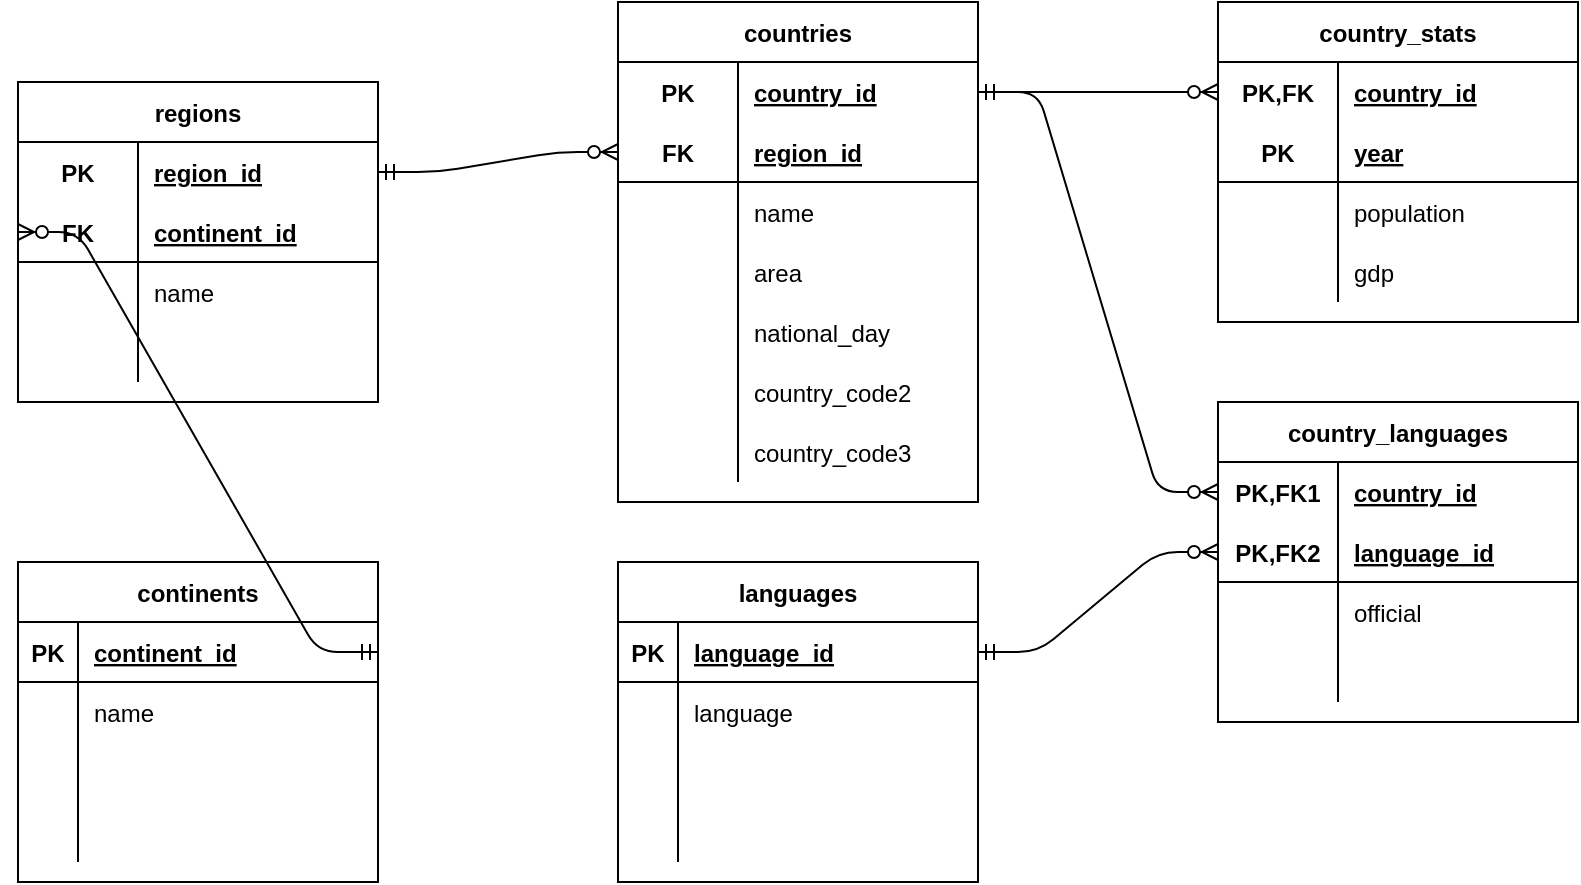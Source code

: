 <mxfile version="13.7.3" type="device"><diagram id="R2lEEEUBdFMjLlhIrx00" name="Page-1"><mxGraphModel dx="1264" dy="592" grid="1" gridSize="10" guides="1" tooltips="1" connect="1" arrows="1" fold="1" page="1" pageScale="1" pageWidth="850" pageHeight="1100" math="0" shadow="0" extFonts="Permanent Marker^https://fonts.googleapis.com/css?family=Permanent+Marker"><root><mxCell id="0"/><mxCell id="1" parent="0"/><mxCell id="aKPgTJMskJocDyLcc4iF-41" value="country_languages" style="shape=table;startSize=30;container=1;collapsible=1;childLayout=tableLayout;fixedRows=1;rowLines=0;fontStyle=1;align=center;resizeLast=1;" parent="1" vertex="1"><mxGeometry x="640" y="240" width="180" height="160" as="geometry"/></mxCell><mxCell id="aKPgTJMskJocDyLcc4iF-42" value="" style="shape=partialRectangle;collapsible=0;dropTarget=0;pointerEvents=0;fillColor=none;top=0;left=0;bottom=0;right=0;points=[[0,0.5],[1,0.5]];portConstraint=eastwest;" parent="aKPgTJMskJocDyLcc4iF-41" vertex="1"><mxGeometry y="30" width="180" height="30" as="geometry"/></mxCell><mxCell id="aKPgTJMskJocDyLcc4iF-43" value="PK,FK1" style="shape=partialRectangle;connectable=0;fillColor=none;top=0;left=0;bottom=0;right=0;fontStyle=1;overflow=hidden;" parent="aKPgTJMskJocDyLcc4iF-42" vertex="1"><mxGeometry width="60" height="30" as="geometry"/></mxCell><mxCell id="aKPgTJMskJocDyLcc4iF-44" value="country_id" style="shape=partialRectangle;connectable=0;fillColor=none;top=0;left=0;bottom=0;right=0;align=left;spacingLeft=6;fontStyle=5;overflow=hidden;" parent="aKPgTJMskJocDyLcc4iF-42" vertex="1"><mxGeometry x="60" width="120" height="30" as="geometry"/></mxCell><mxCell id="aKPgTJMskJocDyLcc4iF-45" value="" style="shape=partialRectangle;collapsible=0;dropTarget=0;pointerEvents=0;fillColor=none;top=0;left=0;bottom=1;right=0;points=[[0,0.5],[1,0.5]];portConstraint=eastwest;" parent="aKPgTJMskJocDyLcc4iF-41" vertex="1"><mxGeometry y="60" width="180" height="30" as="geometry"/></mxCell><mxCell id="aKPgTJMskJocDyLcc4iF-46" value="PK,FK2" style="shape=partialRectangle;connectable=0;fillColor=none;top=0;left=0;bottom=0;right=0;fontStyle=1;overflow=hidden;" parent="aKPgTJMskJocDyLcc4iF-45" vertex="1"><mxGeometry width="60" height="30" as="geometry"/></mxCell><mxCell id="aKPgTJMskJocDyLcc4iF-47" value="language_id" style="shape=partialRectangle;connectable=0;fillColor=none;top=0;left=0;bottom=0;right=0;align=left;spacingLeft=6;fontStyle=5;overflow=hidden;" parent="aKPgTJMskJocDyLcc4iF-45" vertex="1"><mxGeometry x="60" width="120" height="30" as="geometry"/></mxCell><mxCell id="aKPgTJMskJocDyLcc4iF-48" value="" style="shape=partialRectangle;collapsible=0;dropTarget=0;pointerEvents=0;fillColor=none;top=0;left=0;bottom=0;right=0;points=[[0,0.5],[1,0.5]];portConstraint=eastwest;" parent="aKPgTJMskJocDyLcc4iF-41" vertex="1"><mxGeometry y="90" width="180" height="30" as="geometry"/></mxCell><mxCell id="aKPgTJMskJocDyLcc4iF-49" value="" style="shape=partialRectangle;connectable=0;fillColor=none;top=0;left=0;bottom=0;right=0;editable=1;overflow=hidden;" parent="aKPgTJMskJocDyLcc4iF-48" vertex="1"><mxGeometry width="60" height="30" as="geometry"/></mxCell><mxCell id="aKPgTJMskJocDyLcc4iF-50" value="official" style="shape=partialRectangle;connectable=0;fillColor=none;top=0;left=0;bottom=0;right=0;align=left;spacingLeft=6;overflow=hidden;" parent="aKPgTJMskJocDyLcc4iF-48" vertex="1"><mxGeometry x="60" width="120" height="30" as="geometry"/></mxCell><mxCell id="aKPgTJMskJocDyLcc4iF-51" value="" style="shape=partialRectangle;collapsible=0;dropTarget=0;pointerEvents=0;fillColor=none;top=0;left=0;bottom=0;right=0;points=[[0,0.5],[1,0.5]];portConstraint=eastwest;" parent="aKPgTJMskJocDyLcc4iF-41" vertex="1"><mxGeometry y="120" width="180" height="30" as="geometry"/></mxCell><mxCell id="aKPgTJMskJocDyLcc4iF-52" value="" style="shape=partialRectangle;connectable=0;fillColor=none;top=0;left=0;bottom=0;right=0;editable=1;overflow=hidden;" parent="aKPgTJMskJocDyLcc4iF-51" vertex="1"><mxGeometry width="60" height="30" as="geometry"/></mxCell><mxCell id="aKPgTJMskJocDyLcc4iF-53" value="" style="shape=partialRectangle;connectable=0;fillColor=none;top=0;left=0;bottom=0;right=0;align=left;spacingLeft=6;overflow=hidden;" parent="aKPgTJMskJocDyLcc4iF-51" vertex="1"><mxGeometry x="60" width="120" height="30" as="geometry"/></mxCell><mxCell id="aKPgTJMskJocDyLcc4iF-54" value="country_stats" style="shape=table;startSize=30;container=1;collapsible=1;childLayout=tableLayout;fixedRows=1;rowLines=0;fontStyle=1;align=center;resizeLast=1;" parent="1" vertex="1"><mxGeometry x="640" y="40" width="180" height="160" as="geometry"/></mxCell><mxCell id="aKPgTJMskJocDyLcc4iF-55" value="" style="shape=partialRectangle;collapsible=0;dropTarget=0;pointerEvents=0;fillColor=none;top=0;left=0;bottom=0;right=0;points=[[0,0.5],[1,0.5]];portConstraint=eastwest;" parent="aKPgTJMskJocDyLcc4iF-54" vertex="1"><mxGeometry y="30" width="180" height="30" as="geometry"/></mxCell><mxCell id="aKPgTJMskJocDyLcc4iF-56" value="PK,FK" style="shape=partialRectangle;connectable=0;fillColor=none;top=0;left=0;bottom=0;right=0;fontStyle=1;overflow=hidden;" parent="aKPgTJMskJocDyLcc4iF-55" vertex="1"><mxGeometry width="60" height="30" as="geometry"/></mxCell><mxCell id="aKPgTJMskJocDyLcc4iF-57" value="country_id" style="shape=partialRectangle;connectable=0;fillColor=none;top=0;left=0;bottom=0;right=0;align=left;spacingLeft=6;fontStyle=5;overflow=hidden;" parent="aKPgTJMskJocDyLcc4iF-55" vertex="1"><mxGeometry x="60" width="120" height="30" as="geometry"/></mxCell><mxCell id="aKPgTJMskJocDyLcc4iF-58" value="" style="shape=partialRectangle;collapsible=0;dropTarget=0;pointerEvents=0;fillColor=none;top=0;left=0;bottom=1;right=0;points=[[0,0.5],[1,0.5]];portConstraint=eastwest;" parent="aKPgTJMskJocDyLcc4iF-54" vertex="1"><mxGeometry y="60" width="180" height="30" as="geometry"/></mxCell><mxCell id="aKPgTJMskJocDyLcc4iF-59" value="PK" style="shape=partialRectangle;connectable=0;fillColor=none;top=0;left=0;bottom=0;right=0;fontStyle=1;overflow=hidden;" parent="aKPgTJMskJocDyLcc4iF-58" vertex="1"><mxGeometry width="60" height="30" as="geometry"/></mxCell><mxCell id="aKPgTJMskJocDyLcc4iF-60" value="year" style="shape=partialRectangle;connectable=0;fillColor=none;top=0;left=0;bottom=0;right=0;align=left;spacingLeft=6;fontStyle=5;overflow=hidden;" parent="aKPgTJMskJocDyLcc4iF-58" vertex="1"><mxGeometry x="60" width="120" height="30" as="geometry"/></mxCell><mxCell id="aKPgTJMskJocDyLcc4iF-61" value="" style="shape=partialRectangle;collapsible=0;dropTarget=0;pointerEvents=0;fillColor=none;top=0;left=0;bottom=0;right=0;points=[[0,0.5],[1,0.5]];portConstraint=eastwest;" parent="aKPgTJMskJocDyLcc4iF-54" vertex="1"><mxGeometry y="90" width="180" height="30" as="geometry"/></mxCell><mxCell id="aKPgTJMskJocDyLcc4iF-62" value="" style="shape=partialRectangle;connectable=0;fillColor=none;top=0;left=0;bottom=0;right=0;editable=1;overflow=hidden;" parent="aKPgTJMskJocDyLcc4iF-61" vertex="1"><mxGeometry width="60" height="30" as="geometry"/></mxCell><mxCell id="aKPgTJMskJocDyLcc4iF-63" value="population" style="shape=partialRectangle;connectable=0;fillColor=none;top=0;left=0;bottom=0;right=0;align=left;spacingLeft=6;overflow=hidden;" parent="aKPgTJMskJocDyLcc4iF-61" vertex="1"><mxGeometry x="60" width="120" height="30" as="geometry"/></mxCell><mxCell id="aKPgTJMskJocDyLcc4iF-64" value="" style="shape=partialRectangle;collapsible=0;dropTarget=0;pointerEvents=0;fillColor=none;top=0;left=0;bottom=0;right=0;points=[[0,0.5],[1,0.5]];portConstraint=eastwest;" parent="aKPgTJMskJocDyLcc4iF-54" vertex="1"><mxGeometry y="120" width="180" height="30" as="geometry"/></mxCell><mxCell id="aKPgTJMskJocDyLcc4iF-65" value="" style="shape=partialRectangle;connectable=0;fillColor=none;top=0;left=0;bottom=0;right=0;editable=1;overflow=hidden;" parent="aKPgTJMskJocDyLcc4iF-64" vertex="1"><mxGeometry width="60" height="30" as="geometry"/></mxCell><mxCell id="aKPgTJMskJocDyLcc4iF-66" value="gdp" style="shape=partialRectangle;connectable=0;fillColor=none;top=0;left=0;bottom=0;right=0;align=left;spacingLeft=6;overflow=hidden;" parent="aKPgTJMskJocDyLcc4iF-64" vertex="1"><mxGeometry x="60" width="120" height="30" as="geometry"/></mxCell><mxCell id="AbaBaUnDroJ3zwLd7RXz-52" value="countries" style="shape=table;startSize=30;container=1;collapsible=1;childLayout=tableLayout;fixedRows=1;rowLines=0;fontStyle=1;align=center;resizeLast=1;" parent="1" vertex="1"><mxGeometry x="340" y="40" width="180" height="250" as="geometry"/></mxCell><mxCell id="AbaBaUnDroJ3zwLd7RXz-53" value="" style="shape=partialRectangle;collapsible=0;dropTarget=0;pointerEvents=0;fillColor=none;top=0;left=0;bottom=0;right=0;points=[[0,0.5],[1,0.5]];portConstraint=eastwest;" parent="AbaBaUnDroJ3zwLd7RXz-52" vertex="1"><mxGeometry y="30" width="180" height="30" as="geometry"/></mxCell><mxCell id="AbaBaUnDroJ3zwLd7RXz-54" value="PK" style="shape=partialRectangle;connectable=0;fillColor=none;top=0;left=0;bottom=0;right=0;fontStyle=1;overflow=hidden;" parent="AbaBaUnDroJ3zwLd7RXz-53" vertex="1"><mxGeometry width="60" height="30" as="geometry"/></mxCell><mxCell id="AbaBaUnDroJ3zwLd7RXz-55" value="country_id" style="shape=partialRectangle;connectable=0;fillColor=none;top=0;left=0;bottom=0;right=0;align=left;spacingLeft=6;fontStyle=5;overflow=hidden;" parent="AbaBaUnDroJ3zwLd7RXz-53" vertex="1"><mxGeometry x="60" width="120" height="30" as="geometry"/></mxCell><mxCell id="AbaBaUnDroJ3zwLd7RXz-56" value="" style="shape=partialRectangle;collapsible=0;dropTarget=0;pointerEvents=0;fillColor=none;top=0;left=0;bottom=1;right=0;points=[[0,0.5],[1,0.5]];portConstraint=eastwest;" parent="AbaBaUnDroJ3zwLd7RXz-52" vertex="1"><mxGeometry y="60" width="180" height="30" as="geometry"/></mxCell><mxCell id="AbaBaUnDroJ3zwLd7RXz-57" value="FK" style="shape=partialRectangle;connectable=0;fillColor=none;top=0;left=0;bottom=0;right=0;fontStyle=1;overflow=hidden;" parent="AbaBaUnDroJ3zwLd7RXz-56" vertex="1"><mxGeometry width="60" height="30" as="geometry"/></mxCell><mxCell id="AbaBaUnDroJ3zwLd7RXz-58" value="region_id" style="shape=partialRectangle;connectable=0;fillColor=none;top=0;left=0;bottom=0;right=0;align=left;spacingLeft=6;fontStyle=5;overflow=hidden;" parent="AbaBaUnDroJ3zwLd7RXz-56" vertex="1"><mxGeometry x="60" width="120" height="30" as="geometry"/></mxCell><mxCell id="AbaBaUnDroJ3zwLd7RXz-59" value="" style="shape=partialRectangle;collapsible=0;dropTarget=0;pointerEvents=0;fillColor=none;top=0;left=0;bottom=0;right=0;points=[[0,0.5],[1,0.5]];portConstraint=eastwest;" parent="AbaBaUnDroJ3zwLd7RXz-52" vertex="1"><mxGeometry y="90" width="180" height="30" as="geometry"/></mxCell><mxCell id="AbaBaUnDroJ3zwLd7RXz-60" value="" style="shape=partialRectangle;connectable=0;fillColor=none;top=0;left=0;bottom=0;right=0;editable=1;overflow=hidden;" parent="AbaBaUnDroJ3zwLd7RXz-59" vertex="1"><mxGeometry width="60" height="30" as="geometry"/></mxCell><mxCell id="AbaBaUnDroJ3zwLd7RXz-61" value="name" style="shape=partialRectangle;connectable=0;fillColor=none;top=0;left=0;bottom=0;right=0;align=left;spacingLeft=6;overflow=hidden;" parent="AbaBaUnDroJ3zwLd7RXz-59" vertex="1"><mxGeometry x="60" width="120" height="30" as="geometry"/></mxCell><mxCell id="AbaBaUnDroJ3zwLd7RXz-62" value="" style="shape=partialRectangle;collapsible=0;dropTarget=0;pointerEvents=0;fillColor=none;top=0;left=0;bottom=0;right=0;points=[[0,0.5],[1,0.5]];portConstraint=eastwest;" parent="AbaBaUnDroJ3zwLd7RXz-52" vertex="1"><mxGeometry y="120" width="180" height="30" as="geometry"/></mxCell><mxCell id="AbaBaUnDroJ3zwLd7RXz-63" value="" style="shape=partialRectangle;connectable=0;fillColor=none;top=0;left=0;bottom=0;right=0;editable=1;overflow=hidden;" parent="AbaBaUnDroJ3zwLd7RXz-62" vertex="1"><mxGeometry width="60" height="30" as="geometry"/></mxCell><mxCell id="AbaBaUnDroJ3zwLd7RXz-64" value="area" style="shape=partialRectangle;connectable=0;fillColor=none;top=0;left=0;bottom=0;right=0;align=left;spacingLeft=6;overflow=hidden;" parent="AbaBaUnDroJ3zwLd7RXz-62" vertex="1"><mxGeometry x="60" width="120" height="30" as="geometry"/></mxCell><mxCell id="AbaBaUnDroJ3zwLd7RXz-65" value="" style="shape=partialRectangle;collapsible=0;dropTarget=0;pointerEvents=0;fillColor=none;top=0;left=0;bottom=0;right=0;points=[[0,0.5],[1,0.5]];portConstraint=eastwest;" parent="AbaBaUnDroJ3zwLd7RXz-52" vertex="1"><mxGeometry y="150" width="180" height="30" as="geometry"/></mxCell><mxCell id="AbaBaUnDroJ3zwLd7RXz-66" value="" style="shape=partialRectangle;connectable=0;fillColor=none;top=0;left=0;bottom=0;right=0;editable=1;overflow=hidden;" parent="AbaBaUnDroJ3zwLd7RXz-65" vertex="1"><mxGeometry width="60" height="30" as="geometry"/></mxCell><mxCell id="AbaBaUnDroJ3zwLd7RXz-67" value="national_day" style="shape=partialRectangle;connectable=0;fillColor=none;top=0;left=0;bottom=0;right=0;align=left;spacingLeft=6;overflow=hidden;" parent="AbaBaUnDroJ3zwLd7RXz-65" vertex="1"><mxGeometry x="60" width="120" height="30" as="geometry"/></mxCell><mxCell id="AbaBaUnDroJ3zwLd7RXz-68" value="" style="shape=partialRectangle;collapsible=0;dropTarget=0;pointerEvents=0;fillColor=none;top=0;left=0;bottom=0;right=0;points=[[0,0.5],[1,0.5]];portConstraint=eastwest;" parent="AbaBaUnDroJ3zwLd7RXz-52" vertex="1"><mxGeometry y="180" width="180" height="30" as="geometry"/></mxCell><mxCell id="AbaBaUnDroJ3zwLd7RXz-69" value="" style="shape=partialRectangle;connectable=0;fillColor=none;top=0;left=0;bottom=0;right=0;editable=1;overflow=hidden;" parent="AbaBaUnDroJ3zwLd7RXz-68" vertex="1"><mxGeometry width="60" height="30" as="geometry"/></mxCell><mxCell id="AbaBaUnDroJ3zwLd7RXz-70" value="country_code2" style="shape=partialRectangle;connectable=0;fillColor=none;top=0;left=0;bottom=0;right=0;align=left;spacingLeft=6;overflow=hidden;" parent="AbaBaUnDroJ3zwLd7RXz-68" vertex="1"><mxGeometry x="60" width="120" height="30" as="geometry"/></mxCell><mxCell id="AbaBaUnDroJ3zwLd7RXz-71" value="" style="shape=partialRectangle;collapsible=0;dropTarget=0;pointerEvents=0;fillColor=none;top=0;left=0;bottom=0;right=0;points=[[0,0.5],[1,0.5]];portConstraint=eastwest;" parent="AbaBaUnDroJ3zwLd7RXz-52" vertex="1"><mxGeometry y="210" width="180" height="30" as="geometry"/></mxCell><mxCell id="AbaBaUnDroJ3zwLd7RXz-72" value="" style="shape=partialRectangle;connectable=0;fillColor=none;top=0;left=0;bottom=0;right=0;editable=1;overflow=hidden;" parent="AbaBaUnDroJ3zwLd7RXz-71" vertex="1"><mxGeometry width="60" height="30" as="geometry"/></mxCell><mxCell id="AbaBaUnDroJ3zwLd7RXz-73" value="country_code3" style="shape=partialRectangle;connectable=0;fillColor=none;top=0;left=0;bottom=0;right=0;align=left;spacingLeft=6;overflow=hidden;" parent="AbaBaUnDroJ3zwLd7RXz-71" vertex="1"><mxGeometry x="60" width="120" height="30" as="geometry"/></mxCell><mxCell id="aKPgTJMskJocDyLcc4iF-1" value="languages" style="shape=table;startSize=30;container=1;collapsible=1;childLayout=tableLayout;fixedRows=1;rowLines=0;fontStyle=1;align=center;resizeLast=1;" parent="1" vertex="1"><mxGeometry x="340" y="320" width="180" height="160" as="geometry"/></mxCell><mxCell id="aKPgTJMskJocDyLcc4iF-2" value="" style="shape=partialRectangle;collapsible=0;dropTarget=0;pointerEvents=0;fillColor=none;top=0;left=0;bottom=1;right=0;points=[[0,0.5],[1,0.5]];portConstraint=eastwest;" parent="aKPgTJMskJocDyLcc4iF-1" vertex="1"><mxGeometry y="30" width="180" height="30" as="geometry"/></mxCell><mxCell id="aKPgTJMskJocDyLcc4iF-3" value="PK" style="shape=partialRectangle;connectable=0;fillColor=none;top=0;left=0;bottom=0;right=0;fontStyle=1;overflow=hidden;" parent="aKPgTJMskJocDyLcc4iF-2" vertex="1"><mxGeometry width="30" height="30" as="geometry"/></mxCell><mxCell id="aKPgTJMskJocDyLcc4iF-4" value="language_id" style="shape=partialRectangle;connectable=0;fillColor=none;top=0;left=0;bottom=0;right=0;align=left;spacingLeft=6;fontStyle=5;overflow=hidden;" parent="aKPgTJMskJocDyLcc4iF-2" vertex="1"><mxGeometry x="30" width="150" height="30" as="geometry"/></mxCell><mxCell id="aKPgTJMskJocDyLcc4iF-5" value="" style="shape=partialRectangle;collapsible=0;dropTarget=0;pointerEvents=0;fillColor=none;top=0;left=0;bottom=0;right=0;points=[[0,0.5],[1,0.5]];portConstraint=eastwest;" parent="aKPgTJMskJocDyLcc4iF-1" vertex="1"><mxGeometry y="60" width="180" height="30" as="geometry"/></mxCell><mxCell id="aKPgTJMskJocDyLcc4iF-6" value="" style="shape=partialRectangle;connectable=0;fillColor=none;top=0;left=0;bottom=0;right=0;editable=1;overflow=hidden;" parent="aKPgTJMskJocDyLcc4iF-5" vertex="1"><mxGeometry width="30" height="30" as="geometry"/></mxCell><mxCell id="aKPgTJMskJocDyLcc4iF-7" value="language" style="shape=partialRectangle;connectable=0;fillColor=none;top=0;left=0;bottom=0;right=0;align=left;spacingLeft=6;overflow=hidden;" parent="aKPgTJMskJocDyLcc4iF-5" vertex="1"><mxGeometry x="30" width="150" height="30" as="geometry"/></mxCell><mxCell id="aKPgTJMskJocDyLcc4iF-8" value="" style="shape=partialRectangle;collapsible=0;dropTarget=0;pointerEvents=0;fillColor=none;top=0;left=0;bottom=0;right=0;points=[[0,0.5],[1,0.5]];portConstraint=eastwest;" parent="aKPgTJMskJocDyLcc4iF-1" vertex="1"><mxGeometry y="90" width="180" height="30" as="geometry"/></mxCell><mxCell id="aKPgTJMskJocDyLcc4iF-9" value="" style="shape=partialRectangle;connectable=0;fillColor=none;top=0;left=0;bottom=0;right=0;editable=1;overflow=hidden;" parent="aKPgTJMskJocDyLcc4iF-8" vertex="1"><mxGeometry width="30" height="30" as="geometry"/></mxCell><mxCell id="aKPgTJMskJocDyLcc4iF-10" value="" style="shape=partialRectangle;connectable=0;fillColor=none;top=0;left=0;bottom=0;right=0;align=left;spacingLeft=6;overflow=hidden;" parent="aKPgTJMskJocDyLcc4iF-8" vertex="1"><mxGeometry x="30" width="150" height="30" as="geometry"/></mxCell><mxCell id="aKPgTJMskJocDyLcc4iF-11" value="" style="shape=partialRectangle;collapsible=0;dropTarget=0;pointerEvents=0;fillColor=none;top=0;left=0;bottom=0;right=0;points=[[0,0.5],[1,0.5]];portConstraint=eastwest;" parent="aKPgTJMskJocDyLcc4iF-1" vertex="1"><mxGeometry y="120" width="180" height="30" as="geometry"/></mxCell><mxCell id="aKPgTJMskJocDyLcc4iF-12" value="" style="shape=partialRectangle;connectable=0;fillColor=none;top=0;left=0;bottom=0;right=0;editable=1;overflow=hidden;" parent="aKPgTJMskJocDyLcc4iF-11" vertex="1"><mxGeometry width="30" height="30" as="geometry"/></mxCell><mxCell id="aKPgTJMskJocDyLcc4iF-13" value="" style="shape=partialRectangle;connectable=0;fillColor=none;top=0;left=0;bottom=0;right=0;align=left;spacingLeft=6;overflow=hidden;" parent="aKPgTJMskJocDyLcc4iF-11" vertex="1"><mxGeometry x="30" width="150" height="30" as="geometry"/></mxCell><mxCell id="AbaBaUnDroJ3zwLd7RXz-104" value="regions" style="shape=table;startSize=30;container=1;collapsible=1;childLayout=tableLayout;fixedRows=1;rowLines=0;fontStyle=1;align=center;resizeLast=1;" parent="1" vertex="1"><mxGeometry x="40" y="80" width="180" height="160" as="geometry"/></mxCell><mxCell id="AbaBaUnDroJ3zwLd7RXz-105" value="" style="shape=partialRectangle;collapsible=0;dropTarget=0;pointerEvents=0;fillColor=none;top=0;left=0;bottom=0;right=0;points=[[0,0.5],[1,0.5]];portConstraint=eastwest;" parent="AbaBaUnDroJ3zwLd7RXz-104" vertex="1"><mxGeometry y="30" width="180" height="30" as="geometry"/></mxCell><mxCell id="AbaBaUnDroJ3zwLd7RXz-106" value="PK" style="shape=partialRectangle;connectable=0;fillColor=none;top=0;left=0;bottom=0;right=0;fontStyle=1;overflow=hidden;" parent="AbaBaUnDroJ3zwLd7RXz-105" vertex="1"><mxGeometry width="60" height="30" as="geometry"/></mxCell><mxCell id="AbaBaUnDroJ3zwLd7RXz-107" value="region_id" style="shape=partialRectangle;connectable=0;fillColor=none;top=0;left=0;bottom=0;right=0;align=left;spacingLeft=6;fontStyle=5;overflow=hidden;" parent="AbaBaUnDroJ3zwLd7RXz-105" vertex="1"><mxGeometry x="60" width="120" height="30" as="geometry"/></mxCell><mxCell id="AbaBaUnDroJ3zwLd7RXz-108" value="" style="shape=partialRectangle;collapsible=0;dropTarget=0;pointerEvents=0;fillColor=none;top=0;left=0;bottom=1;right=0;points=[[0,0.5],[1,0.5]];portConstraint=eastwest;" parent="AbaBaUnDroJ3zwLd7RXz-104" vertex="1"><mxGeometry y="60" width="180" height="30" as="geometry"/></mxCell><mxCell id="AbaBaUnDroJ3zwLd7RXz-109" value="FK" style="shape=partialRectangle;connectable=0;fillColor=none;top=0;left=0;bottom=0;right=0;fontStyle=1;overflow=hidden;" parent="AbaBaUnDroJ3zwLd7RXz-108" vertex="1"><mxGeometry width="60" height="30" as="geometry"/></mxCell><mxCell id="AbaBaUnDroJ3zwLd7RXz-110" value="continent_id" style="shape=partialRectangle;connectable=0;fillColor=none;top=0;left=0;bottom=0;right=0;align=left;spacingLeft=6;fontStyle=5;overflow=hidden;" parent="AbaBaUnDroJ3zwLd7RXz-108" vertex="1"><mxGeometry x="60" width="120" height="30" as="geometry"/></mxCell><mxCell id="AbaBaUnDroJ3zwLd7RXz-111" value="" style="shape=partialRectangle;collapsible=0;dropTarget=0;pointerEvents=0;fillColor=none;top=0;left=0;bottom=0;right=0;points=[[0,0.5],[1,0.5]];portConstraint=eastwest;" parent="AbaBaUnDroJ3zwLd7RXz-104" vertex="1"><mxGeometry y="90" width="180" height="30" as="geometry"/></mxCell><mxCell id="AbaBaUnDroJ3zwLd7RXz-112" value="" style="shape=partialRectangle;connectable=0;fillColor=none;top=0;left=0;bottom=0;right=0;editable=1;overflow=hidden;" parent="AbaBaUnDroJ3zwLd7RXz-111" vertex="1"><mxGeometry width="60" height="30" as="geometry"/></mxCell><mxCell id="AbaBaUnDroJ3zwLd7RXz-113" value="name" style="shape=partialRectangle;connectable=0;fillColor=none;top=0;left=0;bottom=0;right=0;align=left;spacingLeft=6;overflow=hidden;" parent="AbaBaUnDroJ3zwLd7RXz-111" vertex="1"><mxGeometry x="60" width="120" height="30" as="geometry"/></mxCell><mxCell id="AbaBaUnDroJ3zwLd7RXz-114" value="" style="shape=partialRectangle;collapsible=0;dropTarget=0;pointerEvents=0;fillColor=none;top=0;left=0;bottom=0;right=0;points=[[0,0.5],[1,0.5]];portConstraint=eastwest;" parent="AbaBaUnDroJ3zwLd7RXz-104" vertex="1"><mxGeometry y="120" width="180" height="30" as="geometry"/></mxCell><mxCell id="AbaBaUnDroJ3zwLd7RXz-115" value="" style="shape=partialRectangle;connectable=0;fillColor=none;top=0;left=0;bottom=0;right=0;editable=1;overflow=hidden;" parent="AbaBaUnDroJ3zwLd7RXz-114" vertex="1"><mxGeometry width="60" height="30" as="geometry"/></mxCell><mxCell id="AbaBaUnDroJ3zwLd7RXz-116" value="" style="shape=partialRectangle;connectable=0;fillColor=none;top=0;left=0;bottom=0;right=0;align=left;spacingLeft=6;overflow=hidden;" parent="AbaBaUnDroJ3zwLd7RXz-114" vertex="1"><mxGeometry x="60" width="120" height="30" as="geometry"/></mxCell><mxCell id="AbaBaUnDroJ3zwLd7RXz-91" value="continents" style="shape=table;startSize=30;container=1;collapsible=1;childLayout=tableLayout;fixedRows=1;rowLines=0;fontStyle=1;align=center;resizeLast=1;" parent="1" vertex="1"><mxGeometry x="40" y="320" width="180" height="160" as="geometry"/></mxCell><mxCell id="AbaBaUnDroJ3zwLd7RXz-92" value="" style="shape=partialRectangle;collapsible=0;dropTarget=0;pointerEvents=0;fillColor=none;top=0;left=0;bottom=1;right=0;points=[[0,0.5],[1,0.5]];portConstraint=eastwest;" parent="AbaBaUnDroJ3zwLd7RXz-91" vertex="1"><mxGeometry y="30" width="180" height="30" as="geometry"/></mxCell><mxCell id="AbaBaUnDroJ3zwLd7RXz-93" value="PK" style="shape=partialRectangle;connectable=0;fillColor=none;top=0;left=0;bottom=0;right=0;fontStyle=1;overflow=hidden;" parent="AbaBaUnDroJ3zwLd7RXz-92" vertex="1"><mxGeometry width="30" height="30" as="geometry"/></mxCell><mxCell id="AbaBaUnDroJ3zwLd7RXz-94" value="continent_id" style="shape=partialRectangle;connectable=0;fillColor=none;top=0;left=0;bottom=0;right=0;align=left;spacingLeft=6;fontStyle=5;overflow=hidden;" parent="AbaBaUnDroJ3zwLd7RXz-92" vertex="1"><mxGeometry x="30" width="150" height="30" as="geometry"/></mxCell><mxCell id="AbaBaUnDroJ3zwLd7RXz-95" value="" style="shape=partialRectangle;collapsible=0;dropTarget=0;pointerEvents=0;fillColor=none;top=0;left=0;bottom=0;right=0;points=[[0,0.5],[1,0.5]];portConstraint=eastwest;" parent="AbaBaUnDroJ3zwLd7RXz-91" vertex="1"><mxGeometry y="60" width="180" height="30" as="geometry"/></mxCell><mxCell id="AbaBaUnDroJ3zwLd7RXz-96" value="" style="shape=partialRectangle;connectable=0;fillColor=none;top=0;left=0;bottom=0;right=0;editable=1;overflow=hidden;" parent="AbaBaUnDroJ3zwLd7RXz-95" vertex="1"><mxGeometry width="30" height="30" as="geometry"/></mxCell><mxCell id="AbaBaUnDroJ3zwLd7RXz-97" value="name" style="shape=partialRectangle;connectable=0;fillColor=none;top=0;left=0;bottom=0;right=0;align=left;spacingLeft=6;overflow=hidden;" parent="AbaBaUnDroJ3zwLd7RXz-95" vertex="1"><mxGeometry x="30" width="150" height="30" as="geometry"/></mxCell><mxCell id="AbaBaUnDroJ3zwLd7RXz-98" value="" style="shape=partialRectangle;collapsible=0;dropTarget=0;pointerEvents=0;fillColor=none;top=0;left=0;bottom=0;right=0;points=[[0,0.5],[1,0.5]];portConstraint=eastwest;" parent="AbaBaUnDroJ3zwLd7RXz-91" vertex="1"><mxGeometry y="90" width="180" height="30" as="geometry"/></mxCell><mxCell id="AbaBaUnDroJ3zwLd7RXz-99" value="" style="shape=partialRectangle;connectable=0;fillColor=none;top=0;left=0;bottom=0;right=0;editable=1;overflow=hidden;" parent="AbaBaUnDroJ3zwLd7RXz-98" vertex="1"><mxGeometry width="30" height="30" as="geometry"/></mxCell><mxCell id="AbaBaUnDroJ3zwLd7RXz-100" value="" style="shape=partialRectangle;connectable=0;fillColor=none;top=0;left=0;bottom=0;right=0;align=left;spacingLeft=6;overflow=hidden;" parent="AbaBaUnDroJ3zwLd7RXz-98" vertex="1"><mxGeometry x="30" width="150" height="30" as="geometry"/></mxCell><mxCell id="AbaBaUnDroJ3zwLd7RXz-101" value="" style="shape=partialRectangle;collapsible=0;dropTarget=0;pointerEvents=0;fillColor=none;top=0;left=0;bottom=0;right=0;points=[[0,0.5],[1,0.5]];portConstraint=eastwest;" parent="AbaBaUnDroJ3zwLd7RXz-91" vertex="1"><mxGeometry y="120" width="180" height="30" as="geometry"/></mxCell><mxCell id="AbaBaUnDroJ3zwLd7RXz-102" value="" style="shape=partialRectangle;connectable=0;fillColor=none;top=0;left=0;bottom=0;right=0;editable=1;overflow=hidden;" parent="AbaBaUnDroJ3zwLd7RXz-101" vertex="1"><mxGeometry width="30" height="30" as="geometry"/></mxCell><mxCell id="AbaBaUnDroJ3zwLd7RXz-103" value="" style="shape=partialRectangle;connectable=0;fillColor=none;top=0;left=0;bottom=0;right=0;align=left;spacingLeft=6;overflow=hidden;" parent="AbaBaUnDroJ3zwLd7RXz-101" vertex="1"><mxGeometry x="30" width="150" height="30" as="geometry"/></mxCell><mxCell id="VspmRgz_8k15mi75knOX-1" value="" style="edgeStyle=entityRelationEdgeStyle;fontSize=12;html=1;endArrow=ERzeroToMany;startArrow=ERmandOne;exitX=1;exitY=0.5;exitDx=0;exitDy=0;entryX=0;entryY=0.5;entryDx=0;entryDy=0;" parent="1" source="AbaBaUnDroJ3zwLd7RXz-92" target="AbaBaUnDroJ3zwLd7RXz-108" edge="1"><mxGeometry width="100" height="100" relative="1" as="geometry"><mxPoint x="230" y="360" as="sourcePoint"/><mxPoint x="330" y="260" as="targetPoint"/></mxGeometry></mxCell><mxCell id="VspmRgz_8k15mi75knOX-2" value="" style="edgeStyle=entityRelationEdgeStyle;fontSize=12;html=1;endArrow=ERzeroToMany;startArrow=ERmandOne;exitX=1;exitY=0.5;exitDx=0;exitDy=0;entryX=0;entryY=0.5;entryDx=0;entryDy=0;" parent="1" source="AbaBaUnDroJ3zwLd7RXz-105" target="AbaBaUnDroJ3zwLd7RXz-56" edge="1"><mxGeometry width="100" height="100" relative="1" as="geometry"><mxPoint x="290" y="310" as="sourcePoint"/><mxPoint x="390" y="210" as="targetPoint"/></mxGeometry></mxCell><mxCell id="VspmRgz_8k15mi75knOX-3" value="" style="edgeStyle=entityRelationEdgeStyle;fontSize=12;html=1;endArrow=ERzeroToMany;startArrow=ERmandOne;entryX=0;entryY=0.5;entryDx=0;entryDy=0;exitX=1;exitY=0.5;exitDx=0;exitDy=0;" parent="1" source="AbaBaUnDroJ3zwLd7RXz-53" target="aKPgTJMskJocDyLcc4iF-55" edge="1"><mxGeometry width="100" height="100" relative="1" as="geometry"><mxPoint x="290" y="310" as="sourcePoint"/><mxPoint x="390" y="210" as="targetPoint"/></mxGeometry></mxCell><mxCell id="VspmRgz_8k15mi75knOX-5" value="" style="edgeStyle=entityRelationEdgeStyle;fontSize=12;html=1;endArrow=ERzeroToMany;startArrow=ERmandOne;exitX=1;exitY=0.5;exitDx=0;exitDy=0;entryX=0;entryY=0.5;entryDx=0;entryDy=0;" parent="1" source="aKPgTJMskJocDyLcc4iF-2" target="aKPgTJMskJocDyLcc4iF-45" edge="1"><mxGeometry width="100" height="100" relative="1" as="geometry"><mxPoint x="290" y="310" as="sourcePoint"/><mxPoint x="390" y="210" as="targetPoint"/></mxGeometry></mxCell><mxCell id="VspmRgz_8k15mi75knOX-6" value="" style="edgeStyle=entityRelationEdgeStyle;fontSize=12;html=1;endArrow=ERzeroToMany;startArrow=ERmandOne;entryX=0;entryY=0.5;entryDx=0;entryDy=0;exitX=1;exitY=0.5;exitDx=0;exitDy=0;" parent="1" source="AbaBaUnDroJ3zwLd7RXz-53" target="aKPgTJMskJocDyLcc4iF-42" edge="1"><mxGeometry width="100" height="100" relative="1" as="geometry"><mxPoint x="290" y="310" as="sourcePoint"/><mxPoint x="390" y="210" as="targetPoint"/></mxGeometry></mxCell></root></mxGraphModel></diagram></mxfile>
